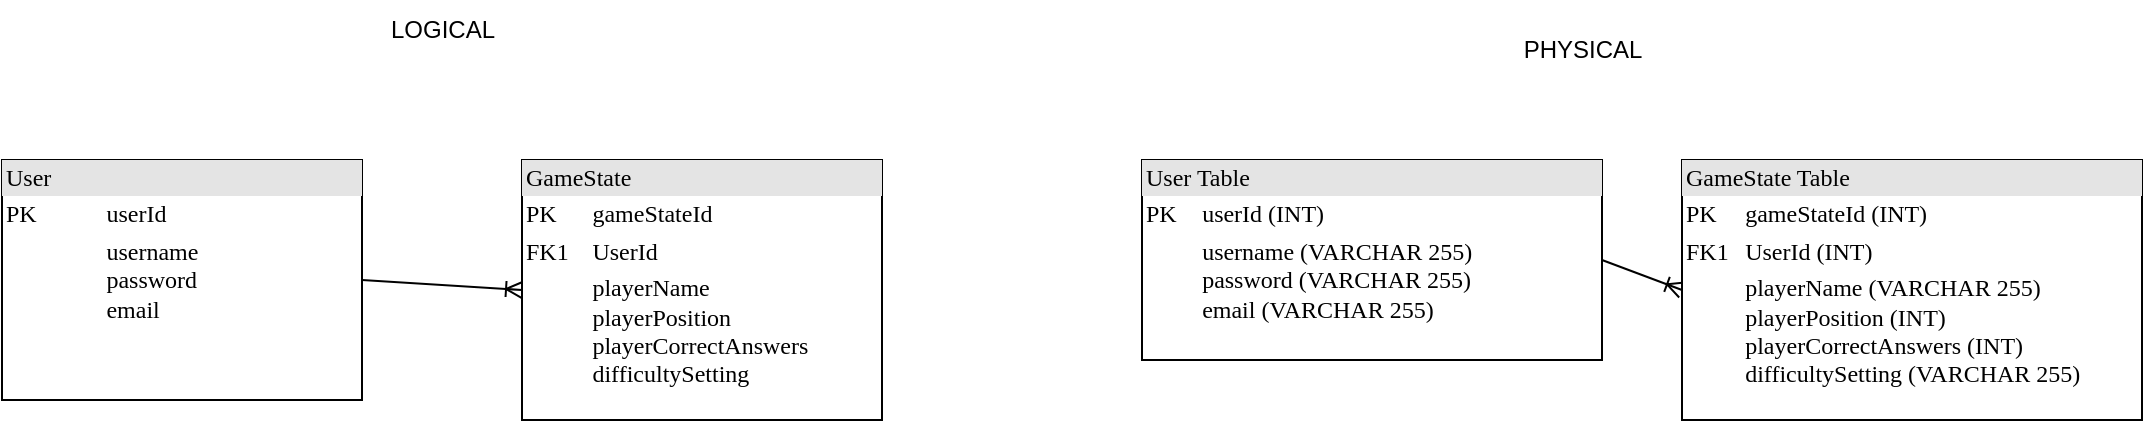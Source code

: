 <mxfile version="24.0.2" type="device">
  <diagram name="Page-1" id="2ca16b54-16f6-2749-3443-fa8db7711227">
    <mxGraphModel dx="1282" dy="535" grid="1" gridSize="10" guides="1" tooltips="1" connect="1" arrows="1" fold="1" page="1" pageScale="1" pageWidth="1100" pageHeight="850" background="none" math="0" shadow="0">
      <root>
        <mxCell id="0" />
        <mxCell id="1" parent="0" />
        <mxCell id="Ma9fgpmUvZBpulnjj2Ol-4" value="" style="rounded=0;orthogonalLoop=1;jettySize=auto;html=1;startArrow=ERoneToMany;startFill=0;endArrow=none;endFill=0;entryX=1;entryY=0.5;entryDx=0;entryDy=0;exitX=0;exitY=0.5;exitDx=0;exitDy=0;" parent="1" source="Ma9fgpmUvZBpulnjj2Ol-1" target="2ed32ef02a7f4228-1" edge="1">
          <mxGeometry relative="1" as="geometry">
            <mxPoint x="350" y="80" as="sourcePoint" />
          </mxGeometry>
        </mxCell>
        <mxCell id="2ed32ef02a7f4228-1" value="&lt;div style=&quot;box-sizing:border-box;width:100%;background:#e4e4e4;padding:2px;&quot;&gt;User&lt;/div&gt;&lt;table style=&quot;width:100%;font-size:1em;&quot; cellpadding=&quot;2&quot; cellspacing=&quot;0&quot;&gt;&lt;tbody&gt;&lt;tr&gt;&lt;td&gt;PK&lt;/td&gt;&lt;td&gt;userId&lt;/td&gt;&lt;/tr&gt;&lt;tr&gt;&lt;td&gt;&lt;br&gt;&lt;/td&gt;&lt;td&gt;username&lt;br style=&quot;border-color: var(--border-color);&quot;&gt;password&lt;br style=&quot;border-color: var(--border-color);&quot;&gt;email&lt;br&gt;&lt;/td&gt;&lt;/tr&gt;&lt;tr&gt;&lt;td&gt;&lt;/td&gt;&lt;td&gt;&lt;br&gt;&lt;br&gt;&lt;/td&gt;&lt;/tr&gt;&lt;/tbody&gt;&lt;/table&gt;" style="verticalAlign=top;align=left;overflow=fill;html=1;rounded=0;shadow=0;comic=0;labelBackgroundColor=none;strokeWidth=1;fontFamily=Verdana;fontSize=12" parent="1" vertex="1">
          <mxGeometry x="110" y="100" width="180" height="120" as="geometry" />
        </mxCell>
        <mxCell id="Ma9fgpmUvZBpulnjj2Ol-1" value="&lt;div style=&quot;box-sizing:border-box;width:100%;background:#e4e4e4;padding:2px;&quot;&gt;GameState&lt;/div&gt;&lt;table style=&quot;width:100%;font-size:1em;&quot; cellpadding=&quot;2&quot; cellspacing=&quot;0&quot;&gt;&lt;tbody&gt;&lt;tr&gt;&lt;td&gt;PK&lt;/td&gt;&lt;td&gt;gameStateId&lt;/td&gt;&lt;/tr&gt;&lt;tr&gt;&lt;td&gt;FK1&lt;/td&gt;&lt;td&gt;UserId&lt;/td&gt;&lt;/tr&gt;&lt;tr&gt;&lt;td&gt;&lt;/td&gt;&lt;td&gt;playerName&lt;br&gt;playerPosition&lt;br&gt;playerCorrectAnswers&lt;br&gt;difficultySetting&lt;br style=&quot;border-color: var(--border-color);&quot;&gt;&lt;br&gt;&lt;/td&gt;&lt;/tr&gt;&lt;/tbody&gt;&lt;/table&gt;" style="verticalAlign=top;align=left;overflow=fill;html=1;rounded=0;shadow=0;comic=0;labelBackgroundColor=none;strokeWidth=1;fontFamily=Verdana;fontSize=12" parent="1" vertex="1">
          <mxGeometry x="370" y="100" width="180" height="130" as="geometry" />
        </mxCell>
        <mxCell id="cOS3Wa2PJRMPlqLwXNRQ-1" value="" style="rounded=0;orthogonalLoop=1;jettySize=auto;html=1;startArrow=ERoneToMany;startFill=0;endArrow=none;endFill=0;entryX=1;entryY=0.5;entryDx=0;entryDy=0;exitX=0;exitY=0.5;exitDx=0;exitDy=0;" parent="1" source="cOS3Wa2PJRMPlqLwXNRQ-3" target="cOS3Wa2PJRMPlqLwXNRQ-2" edge="1">
          <mxGeometry relative="1" as="geometry">
            <mxPoint x="920" y="80" as="sourcePoint" />
          </mxGeometry>
        </mxCell>
        <mxCell id="cOS3Wa2PJRMPlqLwXNRQ-2" value="&lt;div style=&quot;box-sizing:border-box;width:100%;background:#e4e4e4;padding:2px;&quot;&gt;User Table&lt;/div&gt;&lt;table style=&quot;width:100%;font-size:1em;&quot; cellpadding=&quot;2&quot; cellspacing=&quot;0&quot;&gt;&lt;tbody&gt;&lt;tr&gt;&lt;td&gt;PK&lt;/td&gt;&lt;td&gt;userId (INT)&lt;/td&gt;&lt;/tr&gt;&lt;tr&gt;&lt;td&gt;&lt;br&gt;&lt;/td&gt;&lt;td&gt;username (VARCHAR 255)&lt;br style=&quot;border-color: var(--border-color);&quot;&gt;password (VARCHAR 255)&lt;br style=&quot;border-color: var(--border-color);&quot;&gt;email (VARCHAR 255)&lt;br&gt;&lt;/td&gt;&lt;/tr&gt;&lt;tr&gt;&lt;td&gt;&lt;/td&gt;&lt;td&gt;&lt;br&gt;&lt;br&gt;&lt;/td&gt;&lt;/tr&gt;&lt;/tbody&gt;&lt;/table&gt;" style="verticalAlign=top;align=left;overflow=fill;html=1;rounded=0;shadow=0;comic=0;labelBackgroundColor=none;strokeWidth=1;fontFamily=Verdana;fontSize=12" parent="1" vertex="1">
          <mxGeometry x="680" y="100" width="230" height="100" as="geometry" />
        </mxCell>
        <mxCell id="cOS3Wa2PJRMPlqLwXNRQ-3" value="&lt;div style=&quot;box-sizing:border-box;width:100%;background:#e4e4e4;padding:2px;&quot;&gt;GameState Table&lt;/div&gt;&lt;table style=&quot;width:100%;font-size:1em;&quot; cellpadding=&quot;2&quot; cellspacing=&quot;0&quot;&gt;&lt;tbody&gt;&lt;tr&gt;&lt;td&gt;PK&lt;/td&gt;&lt;td&gt;gameStateId (INT)&lt;/td&gt;&lt;/tr&gt;&lt;tr&gt;&lt;td&gt;FK1&lt;/td&gt;&lt;td&gt;UserId (INT)&lt;/td&gt;&lt;/tr&gt;&lt;tr&gt;&lt;td&gt;&lt;/td&gt;&lt;td&gt;playerName (VARCHAR 255)&lt;br style=&quot;border-color: var(--border-color);&quot;&gt;playerPosition (INT)&lt;br style=&quot;border-color: var(--border-color);&quot;&gt;playerCorrectAnswers (INT)&lt;br&gt;difficultySetting (VARCHAR 255)&lt;br&gt;&lt;br&gt;&lt;/td&gt;&lt;/tr&gt;&lt;/tbody&gt;&lt;/table&gt;" style="verticalAlign=top;align=left;overflow=fill;html=1;rounded=0;shadow=0;comic=0;labelBackgroundColor=none;strokeWidth=1;fontFamily=Verdana;fontSize=12" parent="1" vertex="1">
          <mxGeometry x="950" y="100" width="230" height="130" as="geometry" />
        </mxCell>
        <mxCell id="cOS3Wa2PJRMPlqLwXNRQ-4" value="PHYSICAL" style="text;html=1;align=center;verticalAlign=middle;resizable=0;points=[];autosize=1;strokeColor=none;fillColor=none;" parent="1" vertex="1">
          <mxGeometry x="860" y="30" width="80" height="30" as="geometry" />
        </mxCell>
        <mxCell id="cOS3Wa2PJRMPlqLwXNRQ-5" value="LOGICAL" style="text;html=1;align=center;verticalAlign=middle;resizable=0;points=[];autosize=1;strokeColor=none;fillColor=none;" parent="1" vertex="1">
          <mxGeometry x="290" y="20" width="80" height="30" as="geometry" />
        </mxCell>
      </root>
    </mxGraphModel>
  </diagram>
</mxfile>
